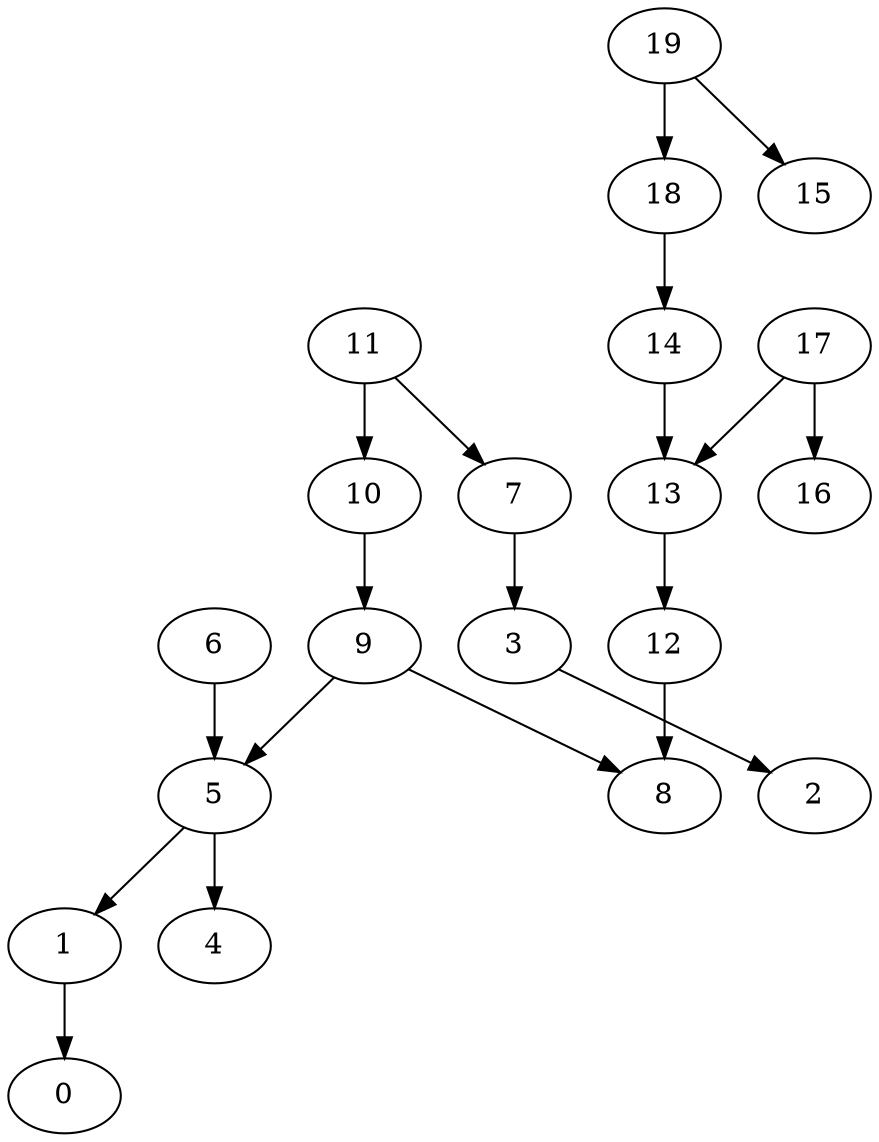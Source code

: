 digraph Grid_columns_5_rows_4_kruskalD {
"1";
"0";
"2";
"3";
"4";
"5";
"6";
"7";
"8";
"9";
"10";
"11";
"12";
"13";
"14";
"15";
"16";
"17";
"18";
"19";
"17" -> "13" [weight=1];
"9" -> "5" [weight=2];
"11" -> "7" [weight=3];
"13" -> "12" [weight=5];
"14" -> "13" [weight=5];
"18" -> "14" [weight=5];
"19" -> "15" [weight=8];
"1" -> "0" [weight=9];
"3" -> "2" [weight=9];
"9" -> "8" [weight=10];
"17" -> "16" [weight=11];
"7" -> "3" [weight=11];
"10" -> "9" [weight=15];
"12" -> "8" [weight=20];
"11" -> "10" [weight=23];
"5" -> "1" [weight=23];
"6" -> "5" [weight=23];
"5" -> "4" [weight=25];
"19" -> "18" [weight=26];
}